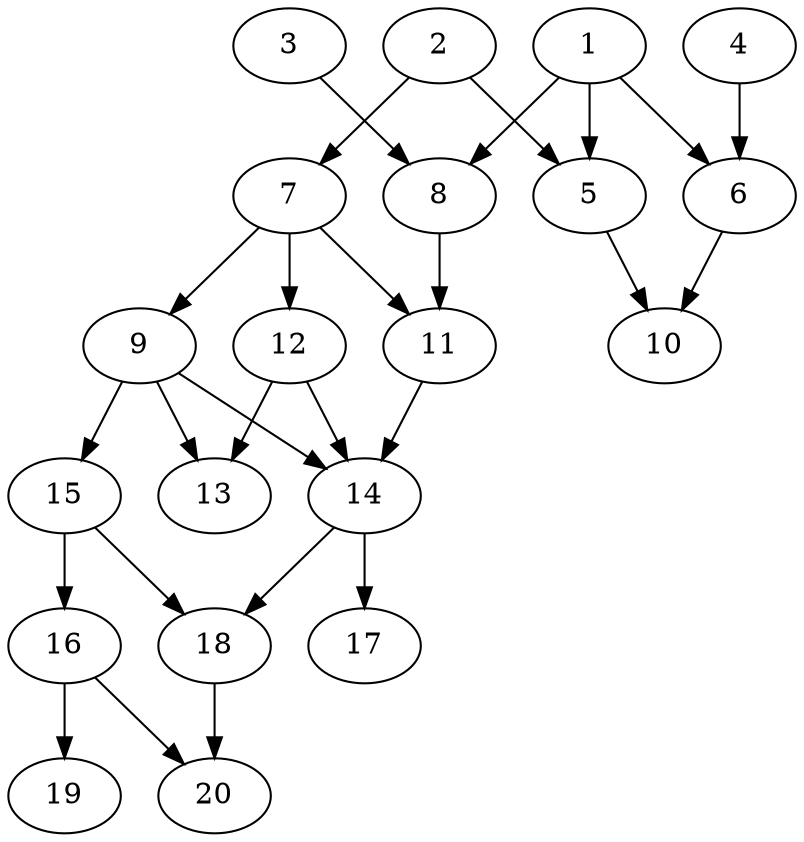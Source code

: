 // DAG automatically generated by daggen at Tue Jul 23 14:27:02 2019
// ./daggen --dot -n 20 --ccr 0.4 --fat 0.5 --regular 0.5 --density 0.7 --mindata 5242880 --maxdata 52428800 
digraph G {
  1 [size="36864000", alpha="0.04", expect_size="14745600"] 
  1 -> 5 [size ="14745600"]
  1 -> 6 [size ="14745600"]
  1 -> 8 [size ="14745600"]
  2 [size="19379200", alpha="0.16", expect_size="7751680"] 
  2 -> 5 [size ="7751680"]
  2 -> 7 [size ="7751680"]
  3 [size="100638720", alpha="0.18", expect_size="40255488"] 
  3 -> 8 [size ="40255488"]
  4 [size="72007680", alpha="0.03", expect_size="28803072"] 
  4 -> 6 [size ="28803072"]
  5 [size="90813440", alpha="0.07", expect_size="36325376"] 
  5 -> 10 [size ="36325376"]
  6 [size="14586880", alpha="0.09", expect_size="5834752"] 
  6 -> 10 [size ="5834752"]
  7 [size="13736960", alpha="0.08", expect_size="5494784"] 
  7 -> 9 [size ="5494784"]
  7 -> 11 [size ="5494784"]
  7 -> 12 [size ="5494784"]
  8 [size="34536960", alpha="0.02", expect_size="13814784"] 
  8 -> 11 [size ="13814784"]
  9 [size="60200960", alpha="0.12", expect_size="24080384"] 
  9 -> 13 [size ="24080384"]
  9 -> 14 [size ="24080384"]
  9 -> 15 [size ="24080384"]
  10 [size="27955200", alpha="0.18", expect_size="11182080"] 
  11 [size="59847680", alpha="0.17", expect_size="23939072"] 
  11 -> 14 [size ="23939072"]
  12 [size="83991040", alpha="0.08", expect_size="33596416"] 
  12 -> 13 [size ="33596416"]
  12 -> 14 [size ="33596416"]
  13 [size="60940800", alpha="0.06", expect_size="24376320"] 
  14 [size="47068160", alpha="0.04", expect_size="18827264"] 
  14 -> 17 [size ="18827264"]
  14 -> 18 [size ="18827264"]
  15 [size="64279040", alpha="0.09", expect_size="25711616"] 
  15 -> 16 [size ="25711616"]
  15 -> 18 [size ="25711616"]
  16 [size="103767040", alpha="0.11", expect_size="41506816"] 
  16 -> 19 [size ="41506816"]
  16 -> 20 [size ="41506816"]
  17 [size="40343040", alpha="0.13", expect_size="16137216"] 
  18 [size="88289280", alpha="0.12", expect_size="35315712"] 
  18 -> 20 [size ="35315712"]
  19 [size="98723840", alpha="0.06", expect_size="39489536"] 
  20 [size="54461440", alpha="0.08", expect_size="21784576"] 
}
